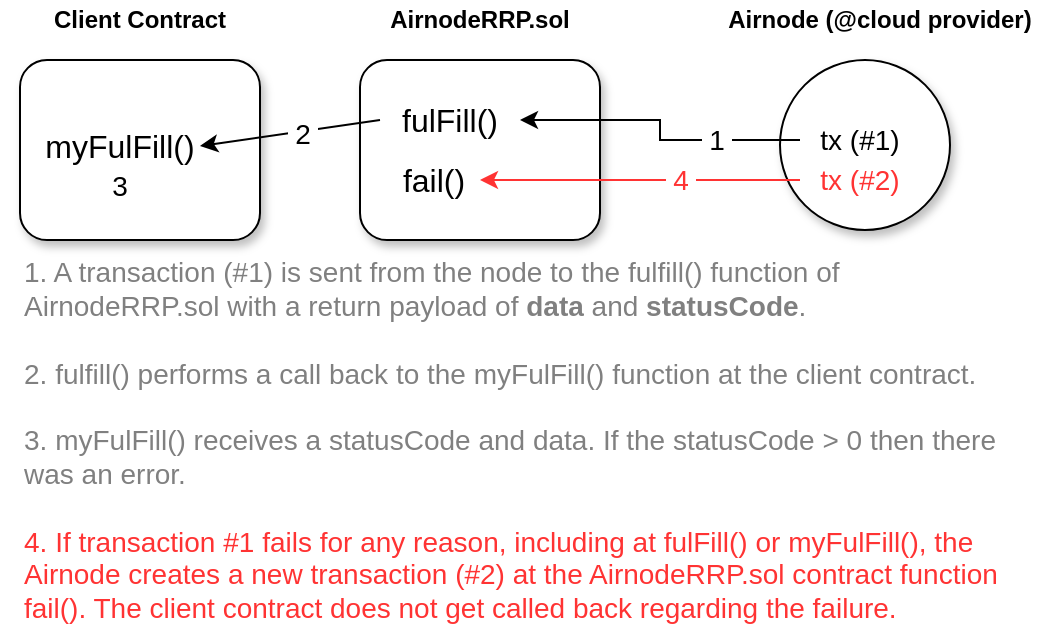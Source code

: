 <mxfile version="14.6.13" type="device"><diagram id="jt0aBNPS6t0P73nR_fqm" name="Page-1"><mxGraphModel dx="1106" dy="860" grid="1" gridSize="10" guides="1" tooltips="1" connect="1" arrows="1" fold="1" page="1" pageScale="1" pageWidth="850" pageHeight="1100" math="0" shadow="0"><root><mxCell id="0"/><mxCell id="1" parent="0"/><mxCell id="CFjr_JuvZNwjchiVG3aE-1" value="" style="rounded=1;whiteSpace=wrap;html=1;align=center;verticalAlign=middle;fontSize=14;shadow=1;" vertex="1" parent="1"><mxGeometry x="50" y="70" width="120" height="90" as="geometry"/></mxCell><mxCell id="CFjr_JuvZNwjchiVG3aE-2" value="Client Contract" style="text;html=1;strokeColor=none;fillColor=none;align=center;verticalAlign=middle;whiteSpace=wrap;rounded=0;fontStyle=1" vertex="1" parent="1"><mxGeometry x="40" y="40" width="140" height="20" as="geometry"/></mxCell><mxCell id="CFjr_JuvZNwjchiVG3aE-4" style="edgeStyle=orthogonalEdgeStyle;rounded=0;orthogonalLoop=1;jettySize=auto;html=1;exitX=0.5;exitY=1;exitDx=0;exitDy=0;fontSize=14;" edge="1" parent="1" source="CFjr_JuvZNwjchiVG3aE-1" target="CFjr_JuvZNwjchiVG3aE-1"><mxGeometry relative="1" as="geometry"/></mxCell><mxCell id="CFjr_JuvZNwjchiVG3aE-5" value="&lt;font style=&quot;font-size: 16px&quot;&gt;&lt;br&gt;&lt;/font&gt;" style="rounded=1;whiteSpace=wrap;html=1;fontSize=14;align=center;verticalAlign=middle;shadow=1;" vertex="1" parent="1"><mxGeometry x="220" y="70" width="120" height="90" as="geometry"/></mxCell><mxCell id="CFjr_JuvZNwjchiVG3aE-6" value="AirnodeRRP.sol" style="text;html=1;strokeColor=none;fillColor=none;align=center;verticalAlign=middle;whiteSpace=wrap;rounded=0;fontStyle=1" vertex="1" parent="1"><mxGeometry x="210" y="40" width="140" height="20" as="geometry"/></mxCell><mxCell id="CFjr_JuvZNwjchiVG3aE-10" value="Airnode (@cloud provider)" style="text;html=1;strokeColor=none;fillColor=none;align=center;verticalAlign=middle;whiteSpace=wrap;rounded=0;fontStyle=1" vertex="1" parent="1"><mxGeometry x="390" y="40" width="180" height="20" as="geometry"/></mxCell><mxCell id="CFjr_JuvZNwjchiVG3aE-13" value="" style="ellipse;whiteSpace=wrap;html=1;aspect=fixed;fontSize=14;align=center;shadow=1;" vertex="1" parent="1"><mxGeometry x="430" y="70" width="85" height="85" as="geometry"/></mxCell><mxCell id="CFjr_JuvZNwjchiVG3aE-16" value="&lt;font style=&quot;font-size: 16px&quot;&gt;fulFill()&lt;/font&gt;" style="text;html=1;strokeColor=none;fillColor=none;align=center;verticalAlign=middle;whiteSpace=wrap;rounded=0;shadow=1;fontSize=14;" vertex="1" parent="1"><mxGeometry x="230" y="80" width="70" height="40" as="geometry"/></mxCell><mxCell id="CFjr_JuvZNwjchiVG3aE-19" value="&lt;font color=&quot;#808080&quot;&gt;1. A transaction (#1) is sent from the node to the fulfill() function of AirnodeRRP.sol with a return payload of &lt;b&gt;data&lt;/b&gt; and &lt;b&gt;statusCode&lt;/b&gt;.&lt;br&gt;&lt;br&gt;2. fulfill() performs a call back to the myFulFill() function at the client contract.&lt;br&gt;&lt;br&gt;3.&amp;nbsp;&lt;/font&gt;&lt;font color=&quot;#808080&quot;&gt;myFulFill() receives a statusCode and data. If the statusCode &amp;gt; 0 then there was an error.&amp;nbsp;&lt;/font&gt;&lt;br&gt;&lt;br&gt;&lt;font color=&quot;#ff3333&quot;&gt;4. If transaction #1 fails for any reason, including at fulFill() or myFulFill(), the Airnode creates a new transaction (#2) at the AirnodeRRP.sol contract function fail(). The client contract does not get called back regarding the failure.&lt;/font&gt;" style="text;html=1;strokeColor=none;fillColor=none;align=left;verticalAlign=middle;whiteSpace=wrap;rounded=0;shadow=1;fontSize=14;" vertex="1" parent="1"><mxGeometry x="50" y="170" width="505" height="180" as="geometry"/></mxCell><mxCell id="CFjr_JuvZNwjchiVG3aE-21" value="&lt;font style=&quot;font-size: 16px&quot;&gt;myFulFill()&lt;/font&gt;" style="text;html=1;strokeColor=none;fillColor=none;align=center;verticalAlign=middle;whiteSpace=wrap;rounded=0;shadow=1;fontSize=14;" vertex="1" parent="1"><mxGeometry x="60" y="103" width="80" height="20" as="geometry"/></mxCell><mxCell id="CFjr_JuvZNwjchiVG3aE-22" value="" style="endArrow=classic;html=1;fontSize=14;entryX=1;entryY=0.5;entryDx=0;entryDy=0;exitX=0;exitY=0.5;exitDx=0;exitDy=0;" edge="1" parent="1" source="CFjr_JuvZNwjchiVG3aE-16" target="CFjr_JuvZNwjchiVG3aE-21"><mxGeometry width="50" height="50" relative="1" as="geometry"><mxPoint x="240" y="90" as="sourcePoint"/><mxPoint x="150" y="110" as="targetPoint"/></mxGeometry></mxCell><mxCell id="CFjr_JuvZNwjchiVG3aE-25" value="&amp;nbsp;2&amp;nbsp;" style="edgeLabel;html=1;align=center;verticalAlign=middle;resizable=0;points=[];fontSize=14;" vertex="1" connectable="0" parent="CFjr_JuvZNwjchiVG3aE-22"><mxGeometry x="-0.154" y="1" relative="1" as="geometry"><mxPoint x="-1" as="offset"/></mxGeometry></mxCell><mxCell id="CFjr_JuvZNwjchiVG3aE-27" value="&lt;font style=&quot;font-size: 16px&quot;&gt;fail()&lt;/font&gt;" style="text;html=1;strokeColor=none;fillColor=none;align=center;verticalAlign=middle;whiteSpace=wrap;rounded=0;shadow=1;fontSize=14;" vertex="1" parent="1"><mxGeometry x="227" y="110" width="60" height="40" as="geometry"/></mxCell><mxCell id="CFjr_JuvZNwjchiVG3aE-28" value="3" style="text;html=1;strokeColor=none;fillColor=none;align=center;verticalAlign=middle;whiteSpace=wrap;rounded=0;shadow=1;fontSize=14;" vertex="1" parent="1"><mxGeometry x="80" y="123" width="40" height="20" as="geometry"/></mxCell><mxCell id="CFjr_JuvZNwjchiVG3aE-30" value="tx (#2)" style="text;html=1;strokeColor=none;fillColor=none;align=center;verticalAlign=middle;whiteSpace=wrap;rounded=0;shadow=1;fontSize=14;fontColor=#FF3333;" vertex="1" parent="1"><mxGeometry x="440" y="120" width="60" height="20" as="geometry"/></mxCell><mxCell id="CFjr_JuvZNwjchiVG3aE-31" value="tx (#1)" style="text;html=1;strokeColor=none;fillColor=none;align=center;verticalAlign=middle;whiteSpace=wrap;rounded=0;shadow=1;fontSize=14;" vertex="1" parent="1"><mxGeometry x="440" y="100" width="60" height="20" as="geometry"/></mxCell><mxCell id="CFjr_JuvZNwjchiVG3aE-18" value="" style="edgeStyle=orthogonalEdgeStyle;rounded=0;orthogonalLoop=1;jettySize=auto;html=1;fontSize=14;entryX=1;entryY=0.5;entryDx=0;entryDy=0;exitX=0;exitY=0.5;exitDx=0;exitDy=0;" edge="1" parent="1" source="CFjr_JuvZNwjchiVG3aE-31" target="CFjr_JuvZNwjchiVG3aE-16"><mxGeometry relative="1" as="geometry"><mxPoint x="385" y="100" as="targetPoint"/></mxGeometry></mxCell><mxCell id="CFjr_JuvZNwjchiVG3aE-20" value="&amp;nbsp;1&amp;nbsp;" style="edgeLabel;html=1;align=center;verticalAlign=middle;resizable=0;points=[];fontSize=14;" vertex="1" connectable="0" parent="CFjr_JuvZNwjchiVG3aE-18"><mxGeometry x="-0.436" relative="1" as="geometry"><mxPoint as="offset"/></mxGeometry></mxCell><mxCell id="CFjr_JuvZNwjchiVG3aE-26" value="" style="endArrow=classic;html=1;fontSize=14;strokeColor=#FF3333;fontColor=#FF3333;exitX=0;exitY=0.5;exitDx=0;exitDy=0;" edge="1" parent="1" source="CFjr_JuvZNwjchiVG3aE-30"><mxGeometry width="50" height="50" relative="1" as="geometry"><mxPoint x="432" y="130" as="sourcePoint"/><mxPoint x="280" y="130" as="targetPoint"/></mxGeometry></mxCell><mxCell id="CFjr_JuvZNwjchiVG3aE-29" value="&lt;font color=&quot;#ff3333&quot;&gt;&amp;nbsp;4&amp;nbsp;&lt;/font&gt;" style="edgeLabel;html=1;align=center;verticalAlign=middle;resizable=0;points=[];fontSize=14;" vertex="1" connectable="0" parent="CFjr_JuvZNwjchiVG3aE-26"><mxGeometry x="-0.25" relative="1" as="geometry"><mxPoint as="offset"/></mxGeometry></mxCell></root></mxGraphModel></diagram></mxfile>